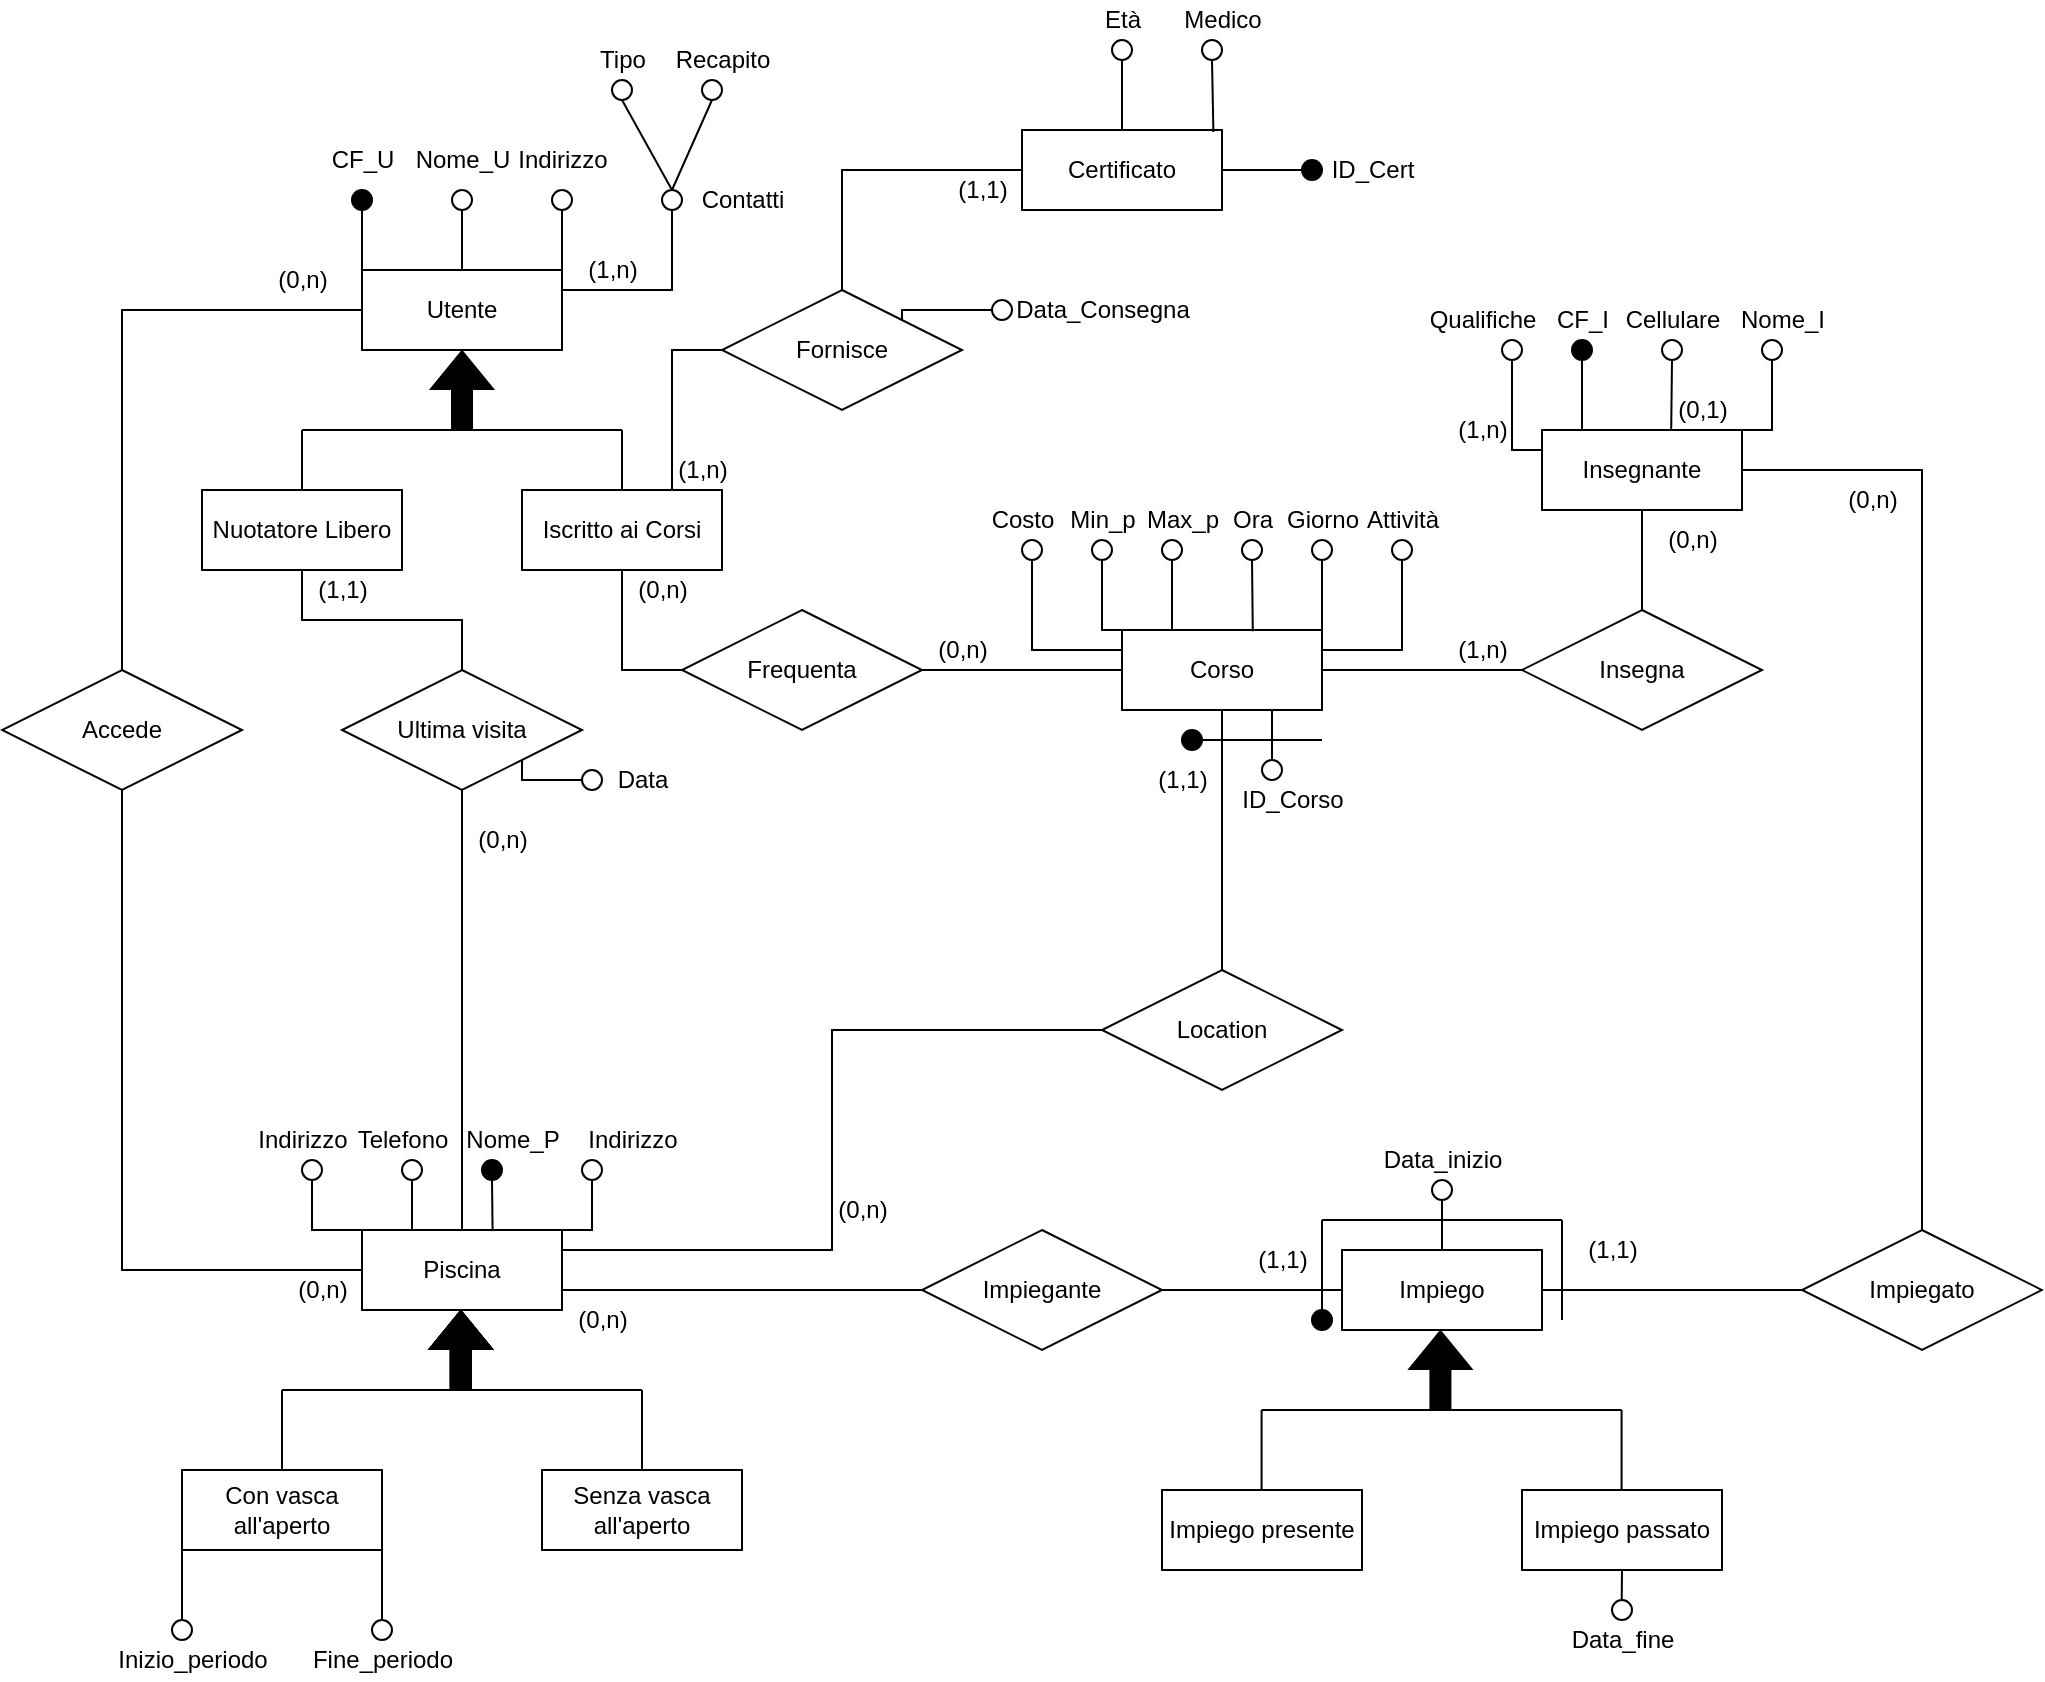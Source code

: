 <mxfile version="17.1.2" type="github">
  <diagram id="Lg-g-w3z7CyOHuP2JqrU" name="Page-1">
    <mxGraphModel dx="2015" dy="804" grid="1" gridSize="10" guides="1" tooltips="1" connect="1" arrows="1" fold="1" page="1" pageScale="1" pageWidth="1600" pageHeight="900" math="0" shadow="0">
      <root>
        <mxCell id="0" />
        <mxCell id="1" parent="0" />
        <mxCell id="gCBwe_l6RAR-JxXOp8Bn-33" style="edgeStyle=orthogonalEdgeStyle;rounded=0;orthogonalLoop=1;jettySize=auto;html=1;exitX=0;exitY=0.5;exitDx=0;exitDy=0;endArrow=none;endFill=0;fillColor=#000000;" parent="1" source="gCBwe_l6RAR-JxXOp8Bn-1" target="gCBwe_l6RAR-JxXOp8Bn-32" edge="1">
          <mxGeometry relative="1" as="geometry" />
        </mxCell>
        <mxCell id="gCBwe_l6RAR-JxXOp8Bn-123" style="edgeStyle=orthogonalEdgeStyle;rounded=0;orthogonalLoop=1;jettySize=auto;html=1;exitX=0;exitY=0;exitDx=0;exitDy=0;endArrow=none;endFill=0;fillColor=#000000;" parent="1" source="gCBwe_l6RAR-JxXOp8Bn-1" target="gCBwe_l6RAR-JxXOp8Bn-120" edge="1">
          <mxGeometry relative="1" as="geometry" />
        </mxCell>
        <mxCell id="gCBwe_l6RAR-JxXOp8Bn-127" style="edgeStyle=orthogonalEdgeStyle;rounded=0;orthogonalLoop=1;jettySize=auto;html=1;exitX=1;exitY=0;exitDx=0;exitDy=0;entryX=0.5;entryY=1;entryDx=0;entryDy=0;endArrow=none;endFill=0;fillColor=#000000;" parent="1" source="gCBwe_l6RAR-JxXOp8Bn-1" target="gCBwe_l6RAR-JxXOp8Bn-125" edge="1">
          <mxGeometry relative="1" as="geometry" />
        </mxCell>
        <mxCell id="gCBwe_l6RAR-JxXOp8Bn-131" style="edgeStyle=orthogonalEdgeStyle;rounded=0;orthogonalLoop=1;jettySize=auto;html=1;exitX=1;exitY=0.25;exitDx=0;exitDy=0;entryX=0.5;entryY=1;entryDx=0;entryDy=0;endArrow=none;endFill=0;fillColor=#000000;" parent="1" source="gCBwe_l6RAR-JxXOp8Bn-1" target="gCBwe_l6RAR-JxXOp8Bn-130" edge="1">
          <mxGeometry relative="1" as="geometry" />
        </mxCell>
        <mxCell id="gCBwe_l6RAR-JxXOp8Bn-1" value="Utente" style="whiteSpace=wrap;html=1;align=center;" parent="1" vertex="1">
          <mxGeometry x="470" y="165" width="100" height="40" as="geometry" />
        </mxCell>
        <mxCell id="gCBwe_l6RAR-JxXOp8Bn-13" style="edgeStyle=orthogonalEdgeStyle;rounded=0;orthogonalLoop=1;jettySize=auto;html=1;exitX=0.5;exitY=0;exitDx=0;exitDy=0;entryX=0;entryY=0.5;entryDx=0;entryDy=0;endArrow=none;endFill=0;fillColor=#000000;" parent="1" source="gCBwe_l6RAR-JxXOp8Bn-3" target="gCBwe_l6RAR-JxXOp8Bn-11" edge="1">
          <mxGeometry relative="1" as="geometry" />
        </mxCell>
        <mxCell id="gCBwe_l6RAR-JxXOp8Bn-3" value="Fornisce" style="shape=rhombus;perimeter=rhombusPerimeter;whiteSpace=wrap;html=1;align=center;" parent="1" vertex="1">
          <mxGeometry x="650" y="175" width="120" height="60" as="geometry" />
        </mxCell>
        <mxCell id="gCBwe_l6RAR-JxXOp8Bn-5" value="" style="shape=flexArrow;endArrow=classic;html=1;rounded=0;entryX=0.5;entryY=1;entryDx=0;entryDy=0;fillColor=#000000;" parent="1" target="gCBwe_l6RAR-JxXOp8Bn-1" edge="1">
          <mxGeometry width="50" height="50" relative="1" as="geometry">
            <mxPoint x="520" y="245" as="sourcePoint" />
            <mxPoint x="540" y="225" as="targetPoint" />
          </mxGeometry>
        </mxCell>
        <mxCell id="gCBwe_l6RAR-JxXOp8Bn-6" value="" style="endArrow=none;html=1;rounded=0;fillColor=#000000;" parent="1" edge="1">
          <mxGeometry width="50" height="50" relative="1" as="geometry">
            <mxPoint x="440" y="245" as="sourcePoint" />
            <mxPoint x="600" y="245" as="targetPoint" />
          </mxGeometry>
        </mxCell>
        <mxCell id="gCBwe_l6RAR-JxXOp8Bn-8" style="edgeStyle=orthogonalEdgeStyle;rounded=0;orthogonalLoop=1;jettySize=auto;html=1;exitX=0.5;exitY=0;exitDx=0;exitDy=0;fillColor=#000000;endArrow=none;endFill=0;" parent="1" source="gCBwe_l6RAR-JxXOp8Bn-7" edge="1">
          <mxGeometry relative="1" as="geometry">
            <mxPoint x="440" y="245" as="targetPoint" />
          </mxGeometry>
        </mxCell>
        <mxCell id="gCBwe_l6RAR-JxXOp8Bn-31" style="edgeStyle=orthogonalEdgeStyle;rounded=0;orthogonalLoop=1;jettySize=auto;html=1;exitX=0.5;exitY=1;exitDx=0;exitDy=0;entryX=0.5;entryY=0;entryDx=0;entryDy=0;endArrow=none;endFill=0;fillColor=#000000;" parent="1" source="gCBwe_l6RAR-JxXOp8Bn-7" target="gCBwe_l6RAR-JxXOp8Bn-29" edge="1">
          <mxGeometry relative="1" as="geometry" />
        </mxCell>
        <mxCell id="gCBwe_l6RAR-JxXOp8Bn-7" value="Nuotatore Libero" style="whiteSpace=wrap;html=1;align=center;" parent="1" vertex="1">
          <mxGeometry x="390" y="275" width="100" height="40" as="geometry" />
        </mxCell>
        <mxCell id="gCBwe_l6RAR-JxXOp8Bn-10" style="edgeStyle=orthogonalEdgeStyle;rounded=0;orthogonalLoop=1;jettySize=auto;html=1;exitX=0.5;exitY=0;exitDx=0;exitDy=0;endArrow=none;endFill=0;fillColor=#000000;" parent="1" source="gCBwe_l6RAR-JxXOp8Bn-9" edge="1">
          <mxGeometry relative="1" as="geometry">
            <mxPoint x="600" y="245" as="targetPoint" />
          </mxGeometry>
        </mxCell>
        <mxCell id="gCBwe_l6RAR-JxXOp8Bn-12" style="edgeStyle=orthogonalEdgeStyle;rounded=0;orthogonalLoop=1;jettySize=auto;html=1;exitX=0.75;exitY=0;exitDx=0;exitDy=0;entryX=0;entryY=0.5;entryDx=0;entryDy=0;endArrow=none;endFill=0;fillColor=#000000;" parent="1" source="gCBwe_l6RAR-JxXOp8Bn-9" target="gCBwe_l6RAR-JxXOp8Bn-3" edge="1">
          <mxGeometry relative="1" as="geometry" />
        </mxCell>
        <mxCell id="gCBwe_l6RAR-JxXOp8Bn-16" style="edgeStyle=orthogonalEdgeStyle;rounded=0;orthogonalLoop=1;jettySize=auto;html=1;exitX=0.5;exitY=1;exitDx=0;exitDy=0;entryX=0;entryY=0.5;entryDx=0;entryDy=0;endArrow=none;endFill=0;fillColor=#000000;" parent="1" source="gCBwe_l6RAR-JxXOp8Bn-9" target="gCBwe_l6RAR-JxXOp8Bn-15" edge="1">
          <mxGeometry relative="1" as="geometry" />
        </mxCell>
        <mxCell id="gCBwe_l6RAR-JxXOp8Bn-9" value="Iscritto ai Corsi" style="whiteSpace=wrap;html=1;align=center;" parent="1" vertex="1">
          <mxGeometry x="550" y="275" width="100" height="40" as="geometry" />
        </mxCell>
        <mxCell id="gCBwe_l6RAR-JxXOp8Bn-61" style="edgeStyle=orthogonalEdgeStyle;rounded=0;orthogonalLoop=1;jettySize=auto;html=1;exitX=1;exitY=0.5;exitDx=0;exitDy=0;entryX=0;entryY=0.5;entryDx=0;entryDy=0;endArrow=none;endFill=0;fillColor=#000000;" parent="1" source="gCBwe_l6RAR-JxXOp8Bn-11" target="gCBwe_l6RAR-JxXOp8Bn-57" edge="1">
          <mxGeometry relative="1" as="geometry" />
        </mxCell>
        <mxCell id="gCBwe_l6RAR-JxXOp8Bn-11" value="Certificato" style="whiteSpace=wrap;html=1;align=center;" parent="1" vertex="1">
          <mxGeometry x="800" y="95" width="100" height="40" as="geometry" />
        </mxCell>
        <mxCell id="gCBwe_l6RAR-JxXOp8Bn-20" style="edgeStyle=orthogonalEdgeStyle;rounded=0;orthogonalLoop=1;jettySize=auto;html=1;exitX=1;exitY=0.5;exitDx=0;exitDy=0;endArrow=none;endFill=0;fillColor=#000000;entryX=0;entryY=0.5;entryDx=0;entryDy=0;" parent="1" source="gCBwe_l6RAR-JxXOp8Bn-14" target="gCBwe_l6RAR-JxXOp8Bn-19" edge="1">
          <mxGeometry relative="1" as="geometry">
            <mxPoint x="1040" y="365.4" as="targetPoint" />
          </mxGeometry>
        </mxCell>
        <mxCell id="gCBwe_l6RAR-JxXOp8Bn-36" style="edgeStyle=orthogonalEdgeStyle;rounded=0;orthogonalLoop=1;jettySize=auto;html=1;exitX=0.5;exitY=1;exitDx=0;exitDy=0;entryX=0.5;entryY=0;entryDx=0;entryDy=0;endArrow=none;endFill=0;fillColor=#000000;" parent="1" source="gCBwe_l6RAR-JxXOp8Bn-14" target="gCBwe_l6RAR-JxXOp8Bn-35" edge="1">
          <mxGeometry relative="1" as="geometry" />
        </mxCell>
        <mxCell id="gCBwe_l6RAR-JxXOp8Bn-161" style="edgeStyle=orthogonalEdgeStyle;rounded=0;orthogonalLoop=1;jettySize=auto;html=1;exitX=0.75;exitY=1;exitDx=0;exitDy=0;entryX=0.5;entryY=0;entryDx=0;entryDy=0;endArrow=none;endFill=0;fillColor=#000000;" parent="1" source="gCBwe_l6RAR-JxXOp8Bn-14" target="gCBwe_l6RAR-JxXOp8Bn-160" edge="1">
          <mxGeometry relative="1" as="geometry" />
        </mxCell>
        <mxCell id="gCBwe_l6RAR-JxXOp8Bn-14" value="Corso" style="whiteSpace=wrap;html=1;align=center;" parent="1" vertex="1">
          <mxGeometry x="850" y="345" width="100" height="40" as="geometry" />
        </mxCell>
        <mxCell id="gCBwe_l6RAR-JxXOp8Bn-17" style="edgeStyle=orthogonalEdgeStyle;rounded=0;orthogonalLoop=1;jettySize=auto;html=1;exitX=1;exitY=0.5;exitDx=0;exitDy=0;entryX=0;entryY=0.5;entryDx=0;entryDy=0;endArrow=none;endFill=0;fillColor=#000000;" parent="1" source="gCBwe_l6RAR-JxXOp8Bn-15" target="gCBwe_l6RAR-JxXOp8Bn-14" edge="1">
          <mxGeometry relative="1" as="geometry" />
        </mxCell>
        <mxCell id="gCBwe_l6RAR-JxXOp8Bn-15" value="Frequenta" style="shape=rhombus;perimeter=rhombusPerimeter;whiteSpace=wrap;html=1;align=center;" parent="1" vertex="1">
          <mxGeometry x="630" y="335" width="120" height="60" as="geometry" />
        </mxCell>
        <mxCell id="gCBwe_l6RAR-JxXOp8Bn-170" style="edgeStyle=orthogonalEdgeStyle;rounded=0;orthogonalLoop=1;jettySize=auto;html=1;exitX=0.25;exitY=0;exitDx=0;exitDy=0;entryX=0.5;entryY=1;entryDx=0;entryDy=0;endArrow=none;endFill=0;fillColor=#000000;" parent="1" source="gCBwe_l6RAR-JxXOp8Bn-18" target="gCBwe_l6RAR-JxXOp8Bn-169" edge="1">
          <mxGeometry relative="1" as="geometry" />
        </mxCell>
        <mxCell id="gCBwe_l6RAR-JxXOp8Bn-176" style="edgeStyle=orthogonalEdgeStyle;rounded=0;orthogonalLoop=1;jettySize=auto;html=1;exitX=1;exitY=0;exitDx=0;exitDy=0;entryX=0.5;entryY=1;entryDx=0;entryDy=0;endArrow=none;endFill=0;fillColor=#000000;" parent="1" source="gCBwe_l6RAR-JxXOp8Bn-18" target="gCBwe_l6RAR-JxXOp8Bn-175" edge="1">
          <mxGeometry relative="1" as="geometry" />
        </mxCell>
        <mxCell id="gCBwe_l6RAR-JxXOp8Bn-18" value="Insegnante" style="whiteSpace=wrap;html=1;align=center;" parent="1" vertex="1">
          <mxGeometry x="1060" y="245" width="100" height="40" as="geometry" />
        </mxCell>
        <mxCell id="gCBwe_l6RAR-JxXOp8Bn-21" value="" style="edgeStyle=orthogonalEdgeStyle;rounded=0;orthogonalLoop=1;jettySize=auto;html=1;endArrow=none;endFill=0;fillColor=#000000;" parent="1" source="gCBwe_l6RAR-JxXOp8Bn-19" target="gCBwe_l6RAR-JxXOp8Bn-18" edge="1">
          <mxGeometry relative="1" as="geometry" />
        </mxCell>
        <mxCell id="gCBwe_l6RAR-JxXOp8Bn-19" value="Insegna" style="shape=rhombus;perimeter=rhombusPerimeter;whiteSpace=wrap;html=1;align=center;" parent="1" vertex="1">
          <mxGeometry x="1050" y="335" width="120" height="60" as="geometry" />
        </mxCell>
        <mxCell id="gCBwe_l6RAR-JxXOp8Bn-41" style="edgeStyle=orthogonalEdgeStyle;rounded=0;orthogonalLoop=1;jettySize=auto;html=1;exitX=1;exitY=0.75;exitDx=0;exitDy=0;entryX=0;entryY=0.5;entryDx=0;entryDy=0;endArrow=none;endFill=0;fillColor=#000000;" parent="1" source="gCBwe_l6RAR-JxXOp8Bn-22" target="gCBwe_l6RAR-JxXOp8Bn-40" edge="1">
          <mxGeometry relative="1" as="geometry" />
        </mxCell>
        <mxCell id="gCBwe_l6RAR-JxXOp8Bn-80" style="edgeStyle=orthogonalEdgeStyle;rounded=0;orthogonalLoop=1;jettySize=auto;html=1;exitX=0;exitY=0;exitDx=0;exitDy=0;entryX=0.5;entryY=1;entryDx=0;entryDy=0;endArrow=none;endFill=0;fillColor=#000000;" parent="1" source="gCBwe_l6RAR-JxXOp8Bn-22" target="gCBwe_l6RAR-JxXOp8Bn-76" edge="1">
          <mxGeometry relative="1" as="geometry" />
        </mxCell>
        <mxCell id="gCBwe_l6RAR-JxXOp8Bn-83" style="edgeStyle=orthogonalEdgeStyle;rounded=0;orthogonalLoop=1;jettySize=auto;html=1;exitX=0.25;exitY=0;exitDx=0;exitDy=0;entryX=0.5;entryY=1;entryDx=0;entryDy=0;endArrow=none;endFill=0;fillColor=#000000;" parent="1" source="gCBwe_l6RAR-JxXOp8Bn-22" target="gCBwe_l6RAR-JxXOp8Bn-82" edge="1">
          <mxGeometry relative="1" as="geometry" />
        </mxCell>
        <mxCell id="gCBwe_l6RAR-JxXOp8Bn-86" style="edgeStyle=orthogonalEdgeStyle;rounded=0;orthogonalLoop=1;jettySize=auto;html=1;exitX=1;exitY=0;exitDx=0;exitDy=0;entryX=0.5;entryY=1;entryDx=0;entryDy=0;endArrow=none;endFill=0;fillColor=#000000;" parent="1" source="gCBwe_l6RAR-JxXOp8Bn-22" target="gCBwe_l6RAR-JxXOp8Bn-85" edge="1">
          <mxGeometry relative="1" as="geometry" />
        </mxCell>
        <mxCell id="gCBwe_l6RAR-JxXOp8Bn-22" value="Piscina" style="whiteSpace=wrap;html=1;align=center;" parent="1" vertex="1">
          <mxGeometry x="470" y="645" width="100" height="40" as="geometry" />
        </mxCell>
        <mxCell id="gCBwe_l6RAR-JxXOp8Bn-23" value="" style="shape=flexArrow;endArrow=classic;html=1;rounded=0;entryX=0.5;entryY=1;entryDx=0;entryDy=0;fillColor=#000000;" parent="1" edge="1">
          <mxGeometry width="50" height="50" relative="1" as="geometry">
            <mxPoint x="519.41" y="725" as="sourcePoint" />
            <mxPoint x="519.41" y="685" as="targetPoint" />
          </mxGeometry>
        </mxCell>
        <mxCell id="gCBwe_l6RAR-JxXOp8Bn-24" value="" style="endArrow=none;html=1;rounded=0;fillColor=#000000;" parent="1" edge="1">
          <mxGeometry width="50" height="50" relative="1" as="geometry">
            <mxPoint x="430" y="725" as="sourcePoint" />
            <mxPoint x="610" y="725" as="targetPoint" />
          </mxGeometry>
        </mxCell>
        <mxCell id="gCBwe_l6RAR-JxXOp8Bn-26" style="edgeStyle=orthogonalEdgeStyle;rounded=0;orthogonalLoop=1;jettySize=auto;html=1;exitX=0.5;exitY=0;exitDx=0;exitDy=0;endArrow=none;endFill=0;fillColor=#000000;" parent="1" source="gCBwe_l6RAR-JxXOp8Bn-25" edge="1">
          <mxGeometry relative="1" as="geometry">
            <mxPoint x="430" y="725" as="targetPoint" />
            <Array as="points">
              <mxPoint x="430" y="745" />
              <mxPoint x="430" y="745" />
            </Array>
          </mxGeometry>
        </mxCell>
        <mxCell id="gCBwe_l6RAR-JxXOp8Bn-91" style="edgeStyle=orthogonalEdgeStyle;rounded=0;orthogonalLoop=1;jettySize=auto;html=1;exitX=1;exitY=1;exitDx=0;exitDy=0;entryX=0.5;entryY=0;entryDx=0;entryDy=0;endArrow=none;endFill=0;fillColor=#000000;" parent="1" source="gCBwe_l6RAR-JxXOp8Bn-25" target="gCBwe_l6RAR-JxXOp8Bn-89" edge="1">
          <mxGeometry relative="1" as="geometry" />
        </mxCell>
        <mxCell id="gCBwe_l6RAR-JxXOp8Bn-94" style="edgeStyle=orthogonalEdgeStyle;rounded=0;orthogonalLoop=1;jettySize=auto;html=1;exitX=0;exitY=1;exitDx=0;exitDy=0;entryX=0.5;entryY=0;entryDx=0;entryDy=0;endArrow=none;endFill=0;fillColor=#000000;" parent="1" source="gCBwe_l6RAR-JxXOp8Bn-25" target="gCBwe_l6RAR-JxXOp8Bn-88" edge="1">
          <mxGeometry relative="1" as="geometry" />
        </mxCell>
        <mxCell id="gCBwe_l6RAR-JxXOp8Bn-25" value="Con vasca all&#39;aperto" style="whiteSpace=wrap;html=1;align=center;" parent="1" vertex="1">
          <mxGeometry x="380" y="765" width="100" height="40" as="geometry" />
        </mxCell>
        <mxCell id="gCBwe_l6RAR-JxXOp8Bn-28" style="edgeStyle=orthogonalEdgeStyle;rounded=0;orthogonalLoop=1;jettySize=auto;html=1;exitX=0.5;exitY=0;exitDx=0;exitDy=0;endArrow=none;endFill=0;fillColor=#000000;" parent="1" source="gCBwe_l6RAR-JxXOp8Bn-27" edge="1">
          <mxGeometry relative="1" as="geometry">
            <mxPoint x="610" y="725" as="targetPoint" />
            <Array as="points">
              <mxPoint x="610" y="725" />
            </Array>
          </mxGeometry>
        </mxCell>
        <mxCell id="gCBwe_l6RAR-JxXOp8Bn-27" value="Senza vasca all&#39;aperto" style="whiteSpace=wrap;html=1;align=center;" parent="1" vertex="1">
          <mxGeometry x="560" y="765" width="100" height="40" as="geometry" />
        </mxCell>
        <mxCell id="gCBwe_l6RAR-JxXOp8Bn-30" style="edgeStyle=orthogonalEdgeStyle;rounded=0;orthogonalLoop=1;jettySize=auto;html=1;exitX=0.5;exitY=1;exitDx=0;exitDy=0;entryX=0.5;entryY=0;entryDx=0;entryDy=0;endArrow=none;endFill=0;fillColor=#000000;" parent="1" source="gCBwe_l6RAR-JxXOp8Bn-29" target="gCBwe_l6RAR-JxXOp8Bn-22" edge="1">
          <mxGeometry relative="1" as="geometry" />
        </mxCell>
        <mxCell id="gCBwe_l6RAR-JxXOp8Bn-72" style="edgeStyle=orthogonalEdgeStyle;rounded=0;orthogonalLoop=1;jettySize=auto;html=1;exitX=1;exitY=1;exitDx=0;exitDy=0;entryX=0;entryY=0.5;entryDx=0;entryDy=0;endArrow=none;endFill=0;fillColor=#000000;" parent="1" source="gCBwe_l6RAR-JxXOp8Bn-29" target="gCBwe_l6RAR-JxXOp8Bn-71" edge="1">
          <mxGeometry relative="1" as="geometry">
            <Array as="points">
              <mxPoint x="550" y="420" />
            </Array>
          </mxGeometry>
        </mxCell>
        <mxCell id="gCBwe_l6RAR-JxXOp8Bn-29" value="Ultima visita" style="shape=rhombus;perimeter=rhombusPerimeter;whiteSpace=wrap;html=1;align=center;" parent="1" vertex="1">
          <mxGeometry x="460" y="365" width="120" height="60" as="geometry" />
        </mxCell>
        <mxCell id="gCBwe_l6RAR-JxXOp8Bn-34" style="edgeStyle=orthogonalEdgeStyle;rounded=0;orthogonalLoop=1;jettySize=auto;html=1;exitX=0.5;exitY=1;exitDx=0;exitDy=0;entryX=0;entryY=0.5;entryDx=0;entryDy=0;endArrow=none;endFill=0;fillColor=#000000;" parent="1" source="gCBwe_l6RAR-JxXOp8Bn-32" target="gCBwe_l6RAR-JxXOp8Bn-22" edge="1">
          <mxGeometry relative="1" as="geometry" />
        </mxCell>
        <mxCell id="gCBwe_l6RAR-JxXOp8Bn-32" value="Accede" style="shape=rhombus;perimeter=rhombusPerimeter;whiteSpace=wrap;html=1;align=center;" parent="1" vertex="1">
          <mxGeometry x="290" y="365" width="120" height="60" as="geometry" />
        </mxCell>
        <mxCell id="gCBwe_l6RAR-JxXOp8Bn-37" style="edgeStyle=orthogonalEdgeStyle;rounded=0;orthogonalLoop=1;jettySize=auto;html=1;exitX=0;exitY=0.5;exitDx=0;exitDy=0;entryX=1;entryY=0.25;entryDx=0;entryDy=0;endArrow=none;endFill=0;fillColor=#000000;" parent="1" source="gCBwe_l6RAR-JxXOp8Bn-35" target="gCBwe_l6RAR-JxXOp8Bn-22" edge="1">
          <mxGeometry relative="1" as="geometry" />
        </mxCell>
        <mxCell id="gCBwe_l6RAR-JxXOp8Bn-35" value="Location" style="shape=rhombus;perimeter=rhombusPerimeter;whiteSpace=wrap;html=1;align=center;" parent="1" vertex="1">
          <mxGeometry x="840" y="515" width="120" height="60" as="geometry" />
        </mxCell>
        <mxCell id="gCBwe_l6RAR-JxXOp8Bn-43" style="edgeStyle=orthogonalEdgeStyle;rounded=0;orthogonalLoop=1;jettySize=auto;html=1;exitX=1;exitY=0.5;exitDx=0;exitDy=0;entryX=0;entryY=0.5;entryDx=0;entryDy=0;endArrow=none;endFill=0;fillColor=#000000;" parent="1" source="gCBwe_l6RAR-JxXOp8Bn-38" target="gCBwe_l6RAR-JxXOp8Bn-39" edge="1">
          <mxGeometry relative="1" as="geometry" />
        </mxCell>
        <mxCell id="gCBwe_l6RAR-JxXOp8Bn-114" style="edgeStyle=orthogonalEdgeStyle;rounded=0;orthogonalLoop=1;jettySize=auto;html=1;exitX=0.5;exitY=0;exitDx=0;exitDy=0;entryX=0.5;entryY=1;entryDx=0;entryDy=0;endArrow=none;endFill=0;fillColor=#000000;" parent="1" source="gCBwe_l6RAR-JxXOp8Bn-38" target="gCBwe_l6RAR-JxXOp8Bn-112" edge="1">
          <mxGeometry relative="1" as="geometry" />
        </mxCell>
        <mxCell id="gCBwe_l6RAR-JxXOp8Bn-38" value="Impiego" style="whiteSpace=wrap;html=1;align=center;" parent="1" vertex="1">
          <mxGeometry x="960" y="655" width="100" height="40" as="geometry" />
        </mxCell>
        <mxCell id="gCBwe_l6RAR-JxXOp8Bn-44" style="edgeStyle=orthogonalEdgeStyle;rounded=0;orthogonalLoop=1;jettySize=auto;html=1;exitX=0.5;exitY=0;exitDx=0;exitDy=0;entryX=1;entryY=0.5;entryDx=0;entryDy=0;endArrow=none;endFill=0;fillColor=#000000;" parent="1" source="gCBwe_l6RAR-JxXOp8Bn-39" target="gCBwe_l6RAR-JxXOp8Bn-18" edge="1">
          <mxGeometry relative="1" as="geometry" />
        </mxCell>
        <mxCell id="gCBwe_l6RAR-JxXOp8Bn-39" value="Impiegato" style="shape=rhombus;perimeter=rhombusPerimeter;whiteSpace=wrap;html=1;align=center;" parent="1" vertex="1">
          <mxGeometry x="1190" y="645" width="120" height="60" as="geometry" />
        </mxCell>
        <mxCell id="gCBwe_l6RAR-JxXOp8Bn-42" style="edgeStyle=orthogonalEdgeStyle;rounded=0;orthogonalLoop=1;jettySize=auto;html=1;exitX=1;exitY=0.5;exitDx=0;exitDy=0;entryX=0;entryY=0.5;entryDx=0;entryDy=0;endArrow=none;endFill=0;fillColor=#000000;" parent="1" source="gCBwe_l6RAR-JxXOp8Bn-40" target="gCBwe_l6RAR-JxXOp8Bn-38" edge="1">
          <mxGeometry relative="1" as="geometry" />
        </mxCell>
        <mxCell id="gCBwe_l6RAR-JxXOp8Bn-40" value="Impiegante" style="shape=rhombus;perimeter=rhombusPerimeter;whiteSpace=wrap;html=1;align=center;" parent="1" vertex="1">
          <mxGeometry x="750" y="645" width="120" height="60" as="geometry" />
        </mxCell>
        <mxCell id="gCBwe_l6RAR-JxXOp8Bn-58" style="edgeStyle=orthogonalEdgeStyle;rounded=0;orthogonalLoop=1;jettySize=auto;html=1;exitX=0;exitY=0.5;exitDx=0;exitDy=0;entryX=1;entryY=0;entryDx=0;entryDy=0;endArrow=none;endFill=0;fillColor=#000000;" parent="1" source="gCBwe_l6RAR-JxXOp8Bn-54" target="gCBwe_l6RAR-JxXOp8Bn-3" edge="1">
          <mxGeometry relative="1" as="geometry">
            <Array as="points">
              <mxPoint x="740" y="185" />
            </Array>
          </mxGeometry>
        </mxCell>
        <mxCell id="gCBwe_l6RAR-JxXOp8Bn-54" value="" style="ellipse;whiteSpace=wrap;html=1;aspect=fixed;" parent="1" vertex="1">
          <mxGeometry x="785" y="180" width="10" height="10" as="geometry" />
        </mxCell>
        <mxCell id="gCBwe_l6RAR-JxXOp8Bn-59" style="edgeStyle=orthogonalEdgeStyle;rounded=0;orthogonalLoop=1;jettySize=auto;html=1;exitX=0.5;exitY=1;exitDx=0;exitDy=0;endArrow=none;endFill=0;fillColor=#000000;" parent="1" source="gCBwe_l6RAR-JxXOp8Bn-55" target="gCBwe_l6RAR-JxXOp8Bn-11" edge="1">
          <mxGeometry relative="1" as="geometry" />
        </mxCell>
        <mxCell id="gCBwe_l6RAR-JxXOp8Bn-55" value="" style="ellipse;whiteSpace=wrap;html=1;aspect=fixed;" parent="1" vertex="1">
          <mxGeometry x="845" y="50" width="10" height="10" as="geometry" />
        </mxCell>
        <mxCell id="gCBwe_l6RAR-JxXOp8Bn-60" style="edgeStyle=orthogonalEdgeStyle;rounded=0;orthogonalLoop=1;jettySize=auto;html=1;exitX=0.5;exitY=1;exitDx=0;exitDy=0;entryX=0.957;entryY=0.025;entryDx=0;entryDy=0;entryPerimeter=0;endArrow=none;endFill=0;fillColor=#000000;" parent="1" source="gCBwe_l6RAR-JxXOp8Bn-56" target="gCBwe_l6RAR-JxXOp8Bn-11" edge="1">
          <mxGeometry relative="1" as="geometry" />
        </mxCell>
        <mxCell id="gCBwe_l6RAR-JxXOp8Bn-56" value="" style="ellipse;whiteSpace=wrap;html=1;aspect=fixed;" parent="1" vertex="1">
          <mxGeometry x="890" y="50" width="10" height="10" as="geometry" />
        </mxCell>
        <mxCell id="gCBwe_l6RAR-JxXOp8Bn-57" value="" style="ellipse;whiteSpace=wrap;html=1;aspect=fixed;fillColor=#000000;" parent="1" vertex="1">
          <mxGeometry x="940" y="110" width="10" height="10" as="geometry" />
        </mxCell>
        <mxCell id="gCBwe_l6RAR-JxXOp8Bn-62" value="ID_Cert" style="text;html=1;align=center;verticalAlign=middle;resizable=0;points=[];autosize=1;strokeColor=none;fillColor=none;" parent="1" vertex="1">
          <mxGeometry x="945" y="105" width="60" height="20" as="geometry" />
        </mxCell>
        <mxCell id="gCBwe_l6RAR-JxXOp8Bn-64" value="Medico" style="text;html=1;align=center;verticalAlign=middle;resizable=0;points=[];autosize=1;strokeColor=none;fillColor=none;" parent="1" vertex="1">
          <mxGeometry x="875" y="30" width="50" height="20" as="geometry" />
        </mxCell>
        <mxCell id="gCBwe_l6RAR-JxXOp8Bn-65" value="Età" style="text;html=1;align=center;verticalAlign=middle;resizable=0;points=[];autosize=1;strokeColor=none;fillColor=none;" parent="1" vertex="1">
          <mxGeometry x="835" y="30" width="30" height="20" as="geometry" />
        </mxCell>
        <mxCell id="gCBwe_l6RAR-JxXOp8Bn-66" value="Data_Consegna" style="text;html=1;align=center;verticalAlign=middle;resizable=0;points=[];autosize=1;strokeColor=none;fillColor=none;" parent="1" vertex="1">
          <mxGeometry x="790" y="175" width="100" height="20" as="geometry" />
        </mxCell>
        <mxCell id="gCBwe_l6RAR-JxXOp8Bn-67" value="(1,1)" style="text;html=1;align=center;verticalAlign=middle;resizable=0;points=[];autosize=1;strokeColor=none;fillColor=none;" parent="1" vertex="1">
          <mxGeometry x="760" y="115" width="40" height="20" as="geometry" />
        </mxCell>
        <mxCell id="gCBwe_l6RAR-JxXOp8Bn-68" value="(1,n)" style="text;html=1;align=center;verticalAlign=middle;resizable=0;points=[];autosize=1;strokeColor=none;fillColor=none;" parent="1" vertex="1">
          <mxGeometry x="620" y="255" width="40" height="20" as="geometry" />
        </mxCell>
        <mxCell id="gCBwe_l6RAR-JxXOp8Bn-69" value="(1,1)" style="text;html=1;align=center;verticalAlign=middle;resizable=0;points=[];autosize=1;strokeColor=none;fillColor=none;" parent="1" vertex="1">
          <mxGeometry x="440" y="315" width="40" height="20" as="geometry" />
        </mxCell>
        <mxCell id="gCBwe_l6RAR-JxXOp8Bn-70" value="(0,n)" style="text;html=1;align=center;verticalAlign=middle;resizable=0;points=[];autosize=1;strokeColor=none;fillColor=none;" parent="1" vertex="1">
          <mxGeometry x="520" y="440" width="40" height="20" as="geometry" />
        </mxCell>
        <mxCell id="gCBwe_l6RAR-JxXOp8Bn-71" value="" style="ellipse;whiteSpace=wrap;html=1;aspect=fixed;" parent="1" vertex="1">
          <mxGeometry x="580" y="415" width="10" height="10" as="geometry" />
        </mxCell>
        <mxCell id="gCBwe_l6RAR-JxXOp8Bn-73" value="Data" style="text;html=1;align=center;verticalAlign=middle;resizable=0;points=[];autosize=1;strokeColor=none;fillColor=none;" parent="1" vertex="1">
          <mxGeometry x="590" y="410" width="40" height="20" as="geometry" />
        </mxCell>
        <mxCell id="gCBwe_l6RAR-JxXOp8Bn-74" value="(0,n)" style="text;html=1;align=center;verticalAlign=middle;resizable=0;points=[];autosize=1;strokeColor=none;fillColor=none;" parent="1" vertex="1">
          <mxGeometry x="420" y="160" width="40" height="20" as="geometry" />
        </mxCell>
        <mxCell id="gCBwe_l6RAR-JxXOp8Bn-75" value="(0,n)" style="text;html=1;align=center;verticalAlign=middle;resizable=0;points=[];autosize=1;strokeColor=none;fillColor=none;" parent="1" vertex="1">
          <mxGeometry x="430" y="665" width="40" height="20" as="geometry" />
        </mxCell>
        <mxCell id="gCBwe_l6RAR-JxXOp8Bn-76" value="" style="ellipse;whiteSpace=wrap;html=1;aspect=fixed;" parent="1" vertex="1">
          <mxGeometry x="440" y="610" width="10" height="10" as="geometry" />
        </mxCell>
        <mxCell id="gCBwe_l6RAR-JxXOp8Bn-78" style="edgeStyle=orthogonalEdgeStyle;rounded=0;orthogonalLoop=1;jettySize=auto;html=1;exitX=0.5;exitY=1;exitDx=0;exitDy=0;entryX=0.953;entryY=0.014;entryDx=0;entryDy=0;entryPerimeter=0;endArrow=none;endFill=0;fillColor=#000000;" parent="1" source="gCBwe_l6RAR-JxXOp8Bn-77" edge="1">
          <mxGeometry relative="1" as="geometry">
            <mxPoint x="535.3" y="645.56" as="targetPoint" />
          </mxGeometry>
        </mxCell>
        <mxCell id="gCBwe_l6RAR-JxXOp8Bn-77" value="" style="ellipse;whiteSpace=wrap;html=1;aspect=fixed;fillColor=#000000;" parent="1" vertex="1">
          <mxGeometry x="530" y="610" width="10" height="10" as="geometry" />
        </mxCell>
        <mxCell id="gCBwe_l6RAR-JxXOp8Bn-79" value="Nome_P" style="text;html=1;align=center;verticalAlign=middle;resizable=0;points=[];autosize=1;strokeColor=none;fillColor=none;" parent="1" vertex="1">
          <mxGeometry x="515" y="590" width="60" height="20" as="geometry" />
        </mxCell>
        <mxCell id="gCBwe_l6RAR-JxXOp8Bn-81" value="Indirizzo" style="text;html=1;align=center;verticalAlign=middle;resizable=0;points=[];autosize=1;strokeColor=none;fillColor=none;" parent="1" vertex="1">
          <mxGeometry x="410" y="590" width="60" height="20" as="geometry" />
        </mxCell>
        <mxCell id="gCBwe_l6RAR-JxXOp8Bn-82" value="" style="ellipse;whiteSpace=wrap;html=1;aspect=fixed;" parent="1" vertex="1">
          <mxGeometry x="490" y="610" width="10" height="10" as="geometry" />
        </mxCell>
        <mxCell id="gCBwe_l6RAR-JxXOp8Bn-84" value="Telefono" style="text;html=1;align=center;verticalAlign=middle;resizable=0;points=[];autosize=1;strokeColor=none;fillColor=none;" parent="1" vertex="1">
          <mxGeometry x="460" y="590" width="60" height="20" as="geometry" />
        </mxCell>
        <mxCell id="gCBwe_l6RAR-JxXOp8Bn-85" value="" style="ellipse;whiteSpace=wrap;html=1;aspect=fixed;" parent="1" vertex="1">
          <mxGeometry x="580" y="610" width="10" height="10" as="geometry" />
        </mxCell>
        <mxCell id="gCBwe_l6RAR-JxXOp8Bn-87" value="Indirizzo" style="text;html=1;align=center;verticalAlign=middle;resizable=0;points=[];autosize=1;strokeColor=none;fillColor=none;" parent="1" vertex="1">
          <mxGeometry x="575" y="590" width="60" height="20" as="geometry" />
        </mxCell>
        <mxCell id="gCBwe_l6RAR-JxXOp8Bn-88" value="" style="ellipse;whiteSpace=wrap;html=1;aspect=fixed;" parent="1" vertex="1">
          <mxGeometry x="375" y="840" width="10" height="10" as="geometry" />
        </mxCell>
        <mxCell id="gCBwe_l6RAR-JxXOp8Bn-89" value="" style="ellipse;whiteSpace=wrap;html=1;aspect=fixed;" parent="1" vertex="1">
          <mxGeometry x="475" y="840" width="10" height="10" as="geometry" />
        </mxCell>
        <mxCell id="gCBwe_l6RAR-JxXOp8Bn-92" value="Inizio_periodo" style="text;html=1;align=center;verticalAlign=middle;resizable=0;points=[];autosize=1;strokeColor=none;fillColor=none;" parent="1" vertex="1">
          <mxGeometry x="340" y="850" width="90" height="20" as="geometry" />
        </mxCell>
        <mxCell id="gCBwe_l6RAR-JxXOp8Bn-93" value="Fine_periodo" style="text;html=1;align=center;verticalAlign=middle;resizable=0;points=[];autosize=1;strokeColor=none;fillColor=none;" parent="1" vertex="1">
          <mxGeometry x="435" y="850" width="90" height="20" as="geometry" />
        </mxCell>
        <mxCell id="gCBwe_l6RAR-JxXOp8Bn-95" value="Impiego presente" style="whiteSpace=wrap;html=1;align=center;" parent="1" vertex="1">
          <mxGeometry x="870" y="775" width="100" height="40" as="geometry" />
        </mxCell>
        <mxCell id="gCBwe_l6RAR-JxXOp8Bn-179" style="edgeStyle=orthogonalEdgeStyle;rounded=0;orthogonalLoop=1;jettySize=auto;html=1;exitX=0.5;exitY=1;exitDx=0;exitDy=0;endArrow=none;endFill=0;fillColor=#000000;" parent="1" source="gCBwe_l6RAR-JxXOp8Bn-96" edge="1">
          <mxGeometry relative="1" as="geometry">
            <mxPoint x="1099.857" y="830" as="targetPoint" />
          </mxGeometry>
        </mxCell>
        <mxCell id="gCBwe_l6RAR-JxXOp8Bn-96" value="Impiego passato" style="whiteSpace=wrap;html=1;align=center;" parent="1" vertex="1">
          <mxGeometry x="1050" y="775" width="100" height="40" as="geometry" />
        </mxCell>
        <mxCell id="gCBwe_l6RAR-JxXOp8Bn-97" value="" style="shape=flexArrow;endArrow=classic;html=1;rounded=0;entryX=0.5;entryY=1;entryDx=0;entryDy=0;fillColor=#000000;" parent="1" edge="1">
          <mxGeometry width="50" height="50" relative="1" as="geometry">
            <mxPoint x="519.41" y="725" as="sourcePoint" />
            <mxPoint x="519.41" y="685" as="targetPoint" />
          </mxGeometry>
        </mxCell>
        <mxCell id="gCBwe_l6RAR-JxXOp8Bn-98" value="" style="shape=flexArrow;endArrow=classic;html=1;rounded=0;entryX=0.5;entryY=1;entryDx=0;entryDy=0;fillColor=#000000;" parent="1" edge="1">
          <mxGeometry width="50" height="50" relative="1" as="geometry">
            <mxPoint x="519.41" y="725" as="sourcePoint" />
            <mxPoint x="519.41" y="685" as="targetPoint" />
          </mxGeometry>
        </mxCell>
        <mxCell id="gCBwe_l6RAR-JxXOp8Bn-99" value="" style="endArrow=none;html=1;rounded=0;fillColor=#000000;" parent="1" edge="1">
          <mxGeometry width="50" height="50" relative="1" as="geometry">
            <mxPoint x="430" y="725" as="sourcePoint" />
            <mxPoint x="610" y="725" as="targetPoint" />
          </mxGeometry>
        </mxCell>
        <mxCell id="gCBwe_l6RAR-JxXOp8Bn-100" value="" style="endArrow=none;html=1;rounded=0;fillColor=#000000;" parent="1" edge="1">
          <mxGeometry width="50" height="50" relative="1" as="geometry">
            <mxPoint x="430" y="725" as="sourcePoint" />
            <mxPoint x="610" y="725" as="targetPoint" />
          </mxGeometry>
        </mxCell>
        <mxCell id="gCBwe_l6RAR-JxXOp8Bn-101" value="" style="shape=flexArrow;endArrow=classic;html=1;rounded=0;entryX=0.5;entryY=1;entryDx=0;entryDy=0;fillColor=#000000;" parent="1" edge="1">
          <mxGeometry width="50" height="50" relative="1" as="geometry">
            <mxPoint x="519.41" y="725" as="sourcePoint" />
            <mxPoint x="519.41" y="685" as="targetPoint" />
          </mxGeometry>
        </mxCell>
        <mxCell id="gCBwe_l6RAR-JxXOp8Bn-102" style="edgeStyle=orthogonalEdgeStyle;rounded=0;orthogonalLoop=1;jettySize=auto;html=1;exitX=0.5;exitY=0;exitDx=0;exitDy=0;endArrow=none;endFill=0;fillColor=#000000;" parent="1" edge="1">
          <mxGeometry relative="1" as="geometry">
            <mxPoint x="610" y="725" as="targetPoint" />
            <mxPoint x="610" y="765" as="sourcePoint" />
            <Array as="points">
              <mxPoint x="610" y="725" />
            </Array>
          </mxGeometry>
        </mxCell>
        <mxCell id="gCBwe_l6RAR-JxXOp8Bn-103" value="" style="endArrow=none;html=1;rounded=0;fillColor=#000000;" parent="1" edge="1">
          <mxGeometry width="50" height="50" relative="1" as="geometry">
            <mxPoint x="430" y="725" as="sourcePoint" />
            <mxPoint x="610" y="725" as="targetPoint" />
          </mxGeometry>
        </mxCell>
        <mxCell id="gCBwe_l6RAR-JxXOp8Bn-104" value="" style="shape=flexArrow;endArrow=classic;html=1;rounded=0;entryX=0.5;entryY=1;entryDx=0;entryDy=0;fillColor=#000000;" parent="1" edge="1">
          <mxGeometry width="50" height="50" relative="1" as="geometry">
            <mxPoint x="519.41" y="725" as="sourcePoint" />
            <mxPoint x="519.41" y="685" as="targetPoint" />
          </mxGeometry>
        </mxCell>
        <mxCell id="gCBwe_l6RAR-JxXOp8Bn-105" style="edgeStyle=orthogonalEdgeStyle;rounded=0;orthogonalLoop=1;jettySize=auto;html=1;exitX=0.5;exitY=0;exitDx=0;exitDy=0;endArrow=none;endFill=0;fillColor=#000000;" parent="1" edge="1">
          <mxGeometry relative="1" as="geometry">
            <mxPoint x="610" y="725" as="targetPoint" />
            <mxPoint x="610" y="765" as="sourcePoint" />
            <Array as="points">
              <mxPoint x="610" y="725" />
            </Array>
          </mxGeometry>
        </mxCell>
        <mxCell id="gCBwe_l6RAR-JxXOp8Bn-106" style="edgeStyle=orthogonalEdgeStyle;rounded=0;orthogonalLoop=1;jettySize=auto;html=1;exitX=0.5;exitY=0;exitDx=0;exitDy=0;endArrow=none;endFill=0;fillColor=#000000;" parent="1" edge="1">
          <mxGeometry relative="1" as="geometry">
            <mxPoint x="919.8" y="735" as="targetPoint" />
            <mxPoint x="919.8" y="775" as="sourcePoint" />
            <Array as="points">
              <mxPoint x="919.8" y="755" />
              <mxPoint x="919.8" y="755" />
            </Array>
          </mxGeometry>
        </mxCell>
        <mxCell id="gCBwe_l6RAR-JxXOp8Bn-107" value="" style="endArrow=none;html=1;rounded=0;fillColor=#000000;" parent="1" edge="1">
          <mxGeometry width="50" height="50" relative="1" as="geometry">
            <mxPoint x="919.8" y="735" as="sourcePoint" />
            <mxPoint x="1099.8" y="735" as="targetPoint" />
          </mxGeometry>
        </mxCell>
        <mxCell id="gCBwe_l6RAR-JxXOp8Bn-108" value="" style="shape=flexArrow;endArrow=classic;html=1;rounded=0;entryX=0.5;entryY=1;entryDx=0;entryDy=0;fillColor=#000000;" parent="1" edge="1">
          <mxGeometry width="50" height="50" relative="1" as="geometry">
            <mxPoint x="1009.21" y="735" as="sourcePoint" />
            <mxPoint x="1009.21" y="695" as="targetPoint" />
          </mxGeometry>
        </mxCell>
        <mxCell id="gCBwe_l6RAR-JxXOp8Bn-109" style="edgeStyle=orthogonalEdgeStyle;rounded=0;orthogonalLoop=1;jettySize=auto;html=1;exitX=0.5;exitY=0;exitDx=0;exitDy=0;endArrow=none;endFill=0;fillColor=#000000;" parent="1" edge="1">
          <mxGeometry relative="1" as="geometry">
            <mxPoint x="1099.8" y="735" as="targetPoint" />
            <mxPoint x="1099.8" y="775" as="sourcePoint" />
            <Array as="points">
              <mxPoint x="1099.8" y="735" />
            </Array>
          </mxGeometry>
        </mxCell>
        <mxCell id="gCBwe_l6RAR-JxXOp8Bn-112" value="" style="ellipse;whiteSpace=wrap;html=1;aspect=fixed;" parent="1" vertex="1">
          <mxGeometry x="1005" y="620" width="10" height="10" as="geometry" />
        </mxCell>
        <mxCell id="gCBwe_l6RAR-JxXOp8Bn-115" value="" style="endArrow=none;html=1;rounded=0;fillColor=#000000;" parent="1" edge="1">
          <mxGeometry width="50" height="50" relative="1" as="geometry">
            <mxPoint x="950" y="690" as="sourcePoint" />
            <mxPoint x="950" y="640" as="targetPoint" />
          </mxGeometry>
        </mxCell>
        <mxCell id="gCBwe_l6RAR-JxXOp8Bn-116" value="" style="endArrow=none;html=1;rounded=0;fillColor=#000000;" parent="1" edge="1">
          <mxGeometry width="50" height="50" relative="1" as="geometry">
            <mxPoint x="1070" y="690" as="sourcePoint" />
            <mxPoint x="1070" y="640" as="targetPoint" />
          </mxGeometry>
        </mxCell>
        <mxCell id="gCBwe_l6RAR-JxXOp8Bn-117" value="" style="endArrow=none;html=1;rounded=0;fillColor=#000000;" parent="1" edge="1">
          <mxGeometry width="50" height="50" relative="1" as="geometry">
            <mxPoint x="1070" y="640" as="sourcePoint" />
            <mxPoint x="950" y="640" as="targetPoint" />
          </mxGeometry>
        </mxCell>
        <mxCell id="gCBwe_l6RAR-JxXOp8Bn-118" value="" style="ellipse;whiteSpace=wrap;html=1;aspect=fixed;fillColor=#000000;" parent="1" vertex="1">
          <mxGeometry x="945" y="685" width="10" height="10" as="geometry" />
        </mxCell>
        <mxCell id="gCBwe_l6RAR-JxXOp8Bn-119" value="Data_inizio" style="text;html=1;align=center;verticalAlign=middle;resizable=0;points=[];autosize=1;strokeColor=none;fillColor=none;" parent="1" vertex="1">
          <mxGeometry x="975" y="600" width="70" height="20" as="geometry" />
        </mxCell>
        <mxCell id="gCBwe_l6RAR-JxXOp8Bn-120" value="" style="ellipse;whiteSpace=wrap;html=1;aspect=fixed;fillColor=#000000;" parent="1" vertex="1">
          <mxGeometry x="465" y="125" width="10" height="10" as="geometry" />
        </mxCell>
        <mxCell id="gCBwe_l6RAR-JxXOp8Bn-126" value="" style="edgeStyle=orthogonalEdgeStyle;rounded=0;orthogonalLoop=1;jettySize=auto;html=1;endArrow=none;endFill=0;fillColor=#000000;" parent="1" source="gCBwe_l6RAR-JxXOp8Bn-121" target="gCBwe_l6RAR-JxXOp8Bn-1" edge="1">
          <mxGeometry relative="1" as="geometry" />
        </mxCell>
        <mxCell id="gCBwe_l6RAR-JxXOp8Bn-121" value="" style="ellipse;whiteSpace=wrap;html=1;aspect=fixed;" parent="1" vertex="1">
          <mxGeometry x="515" y="125" width="10" height="10" as="geometry" />
        </mxCell>
        <mxCell id="gCBwe_l6RAR-JxXOp8Bn-124" value="CF_U" style="text;html=1;align=center;verticalAlign=middle;resizable=0;points=[];autosize=1;strokeColor=none;fillColor=none;" parent="1" vertex="1">
          <mxGeometry x="445" y="100" width="50" height="20" as="geometry" />
        </mxCell>
        <mxCell id="gCBwe_l6RAR-JxXOp8Bn-125" value="" style="ellipse;whiteSpace=wrap;html=1;aspect=fixed;" parent="1" vertex="1">
          <mxGeometry x="565" y="125" width="10" height="10" as="geometry" />
        </mxCell>
        <mxCell id="gCBwe_l6RAR-JxXOp8Bn-128" value="Nome_U" style="text;html=1;align=center;verticalAlign=middle;resizable=0;points=[];autosize=1;strokeColor=none;fillColor=none;" parent="1" vertex="1">
          <mxGeometry x="490" y="100" width="60" height="20" as="geometry" />
        </mxCell>
        <mxCell id="gCBwe_l6RAR-JxXOp8Bn-129" value="Indirizzo" style="text;html=1;align=center;verticalAlign=middle;resizable=0;points=[];autosize=1;strokeColor=none;fillColor=none;" parent="1" vertex="1">
          <mxGeometry x="540" y="100" width="60" height="20" as="geometry" />
        </mxCell>
        <mxCell id="gCBwe_l6RAR-JxXOp8Bn-130" value="" style="ellipse;whiteSpace=wrap;html=1;aspect=fixed;" parent="1" vertex="1">
          <mxGeometry x="620" y="125" width="10" height="10" as="geometry" />
        </mxCell>
        <mxCell id="gCBwe_l6RAR-JxXOp8Bn-132" value="Contatti" style="text;html=1;align=center;verticalAlign=middle;resizable=0;points=[];autosize=1;strokeColor=none;fillColor=none;" parent="1" vertex="1">
          <mxGeometry x="630" y="120" width="60" height="20" as="geometry" />
        </mxCell>
        <mxCell id="gCBwe_l6RAR-JxXOp8Bn-133" value="" style="ellipse;whiteSpace=wrap;html=1;aspect=fixed;" parent="1" vertex="1">
          <mxGeometry x="595" y="70" width="10" height="10" as="geometry" />
        </mxCell>
        <mxCell id="gCBwe_l6RAR-JxXOp8Bn-134" value="" style="ellipse;whiteSpace=wrap;html=1;aspect=fixed;" parent="1" vertex="1">
          <mxGeometry x="640" y="70" width="10" height="10" as="geometry" />
        </mxCell>
        <mxCell id="gCBwe_l6RAR-JxXOp8Bn-135" value="" style="endArrow=none;html=1;rounded=0;fillColor=#000000;exitX=0.5;exitY=0;exitDx=0;exitDy=0;entryX=0.5;entryY=1;entryDx=0;entryDy=0;" parent="1" source="gCBwe_l6RAR-JxXOp8Bn-130" target="gCBwe_l6RAR-JxXOp8Bn-134" edge="1">
          <mxGeometry width="50" height="50" relative="1" as="geometry">
            <mxPoint x="590" y="130" as="sourcePoint" />
            <mxPoint x="640" y="80" as="targetPoint" />
          </mxGeometry>
        </mxCell>
        <mxCell id="gCBwe_l6RAR-JxXOp8Bn-136" value="" style="endArrow=none;html=1;rounded=0;fillColor=#000000;exitX=0.5;exitY=0;exitDx=0;exitDy=0;" parent="1" source="gCBwe_l6RAR-JxXOp8Bn-130" edge="1">
          <mxGeometry width="50" height="50" relative="1" as="geometry">
            <mxPoint x="585" y="125.0" as="sourcePoint" />
            <mxPoint x="600" y="80.0" as="targetPoint" />
          </mxGeometry>
        </mxCell>
        <mxCell id="gCBwe_l6RAR-JxXOp8Bn-137" value="Tipo" style="text;html=1;align=center;verticalAlign=middle;resizable=0;points=[];autosize=1;strokeColor=none;fillColor=none;" parent="1" vertex="1">
          <mxGeometry x="580" y="50" width="40" height="20" as="geometry" />
        </mxCell>
        <mxCell id="gCBwe_l6RAR-JxXOp8Bn-138" value="Recapito" style="text;html=1;align=center;verticalAlign=middle;resizable=0;points=[];autosize=1;strokeColor=none;fillColor=none;" parent="1" vertex="1">
          <mxGeometry x="620" y="50" width="60" height="20" as="geometry" />
        </mxCell>
        <mxCell id="gCBwe_l6RAR-JxXOp8Bn-139" value="(1,n)" style="text;html=1;align=center;verticalAlign=middle;resizable=0;points=[];autosize=1;strokeColor=none;fillColor=none;" parent="1" vertex="1">
          <mxGeometry x="575" y="155" width="40" height="20" as="geometry" />
        </mxCell>
        <mxCell id="gCBwe_l6RAR-JxXOp8Bn-154" style="edgeStyle=orthogonalEdgeStyle;rounded=0;orthogonalLoop=1;jettySize=auto;html=1;exitX=0.5;exitY=1;exitDx=0;exitDy=0;entryX=0;entryY=0.25;entryDx=0;entryDy=0;endArrow=none;endFill=0;fillColor=#000000;" parent="1" source="gCBwe_l6RAR-JxXOp8Bn-141" target="gCBwe_l6RAR-JxXOp8Bn-14" edge="1">
          <mxGeometry relative="1" as="geometry" />
        </mxCell>
        <mxCell id="gCBwe_l6RAR-JxXOp8Bn-141" value="" style="ellipse;whiteSpace=wrap;html=1;aspect=fixed;" parent="1" vertex="1">
          <mxGeometry x="800" y="300" width="10" height="10" as="geometry" />
        </mxCell>
        <mxCell id="gCBwe_l6RAR-JxXOp8Bn-155" style="edgeStyle=orthogonalEdgeStyle;rounded=0;orthogonalLoop=1;jettySize=auto;html=1;exitX=0.5;exitY=1;exitDx=0;exitDy=0;entryX=0;entryY=0;entryDx=0;entryDy=0;endArrow=none;endFill=0;fillColor=#000000;" parent="1" source="gCBwe_l6RAR-JxXOp8Bn-142" target="gCBwe_l6RAR-JxXOp8Bn-14" edge="1">
          <mxGeometry relative="1" as="geometry">
            <Array as="points">
              <mxPoint x="840" y="345" />
            </Array>
          </mxGeometry>
        </mxCell>
        <mxCell id="gCBwe_l6RAR-JxXOp8Bn-142" value="" style="ellipse;whiteSpace=wrap;html=1;aspect=fixed;" parent="1" vertex="1">
          <mxGeometry x="835" y="300" width="10" height="10" as="geometry" />
        </mxCell>
        <mxCell id="gCBwe_l6RAR-JxXOp8Bn-156" style="edgeStyle=orthogonalEdgeStyle;rounded=0;orthogonalLoop=1;jettySize=auto;html=1;exitX=0.5;exitY=1;exitDx=0;exitDy=0;entryX=0.25;entryY=0;entryDx=0;entryDy=0;endArrow=none;endFill=0;fillColor=#000000;" parent="1" source="gCBwe_l6RAR-JxXOp8Bn-143" target="gCBwe_l6RAR-JxXOp8Bn-14" edge="1">
          <mxGeometry relative="1" as="geometry" />
        </mxCell>
        <mxCell id="gCBwe_l6RAR-JxXOp8Bn-143" value="" style="ellipse;whiteSpace=wrap;html=1;aspect=fixed;" parent="1" vertex="1">
          <mxGeometry x="870" y="300" width="10" height="10" as="geometry" />
        </mxCell>
        <mxCell id="gCBwe_l6RAR-JxXOp8Bn-157" style="edgeStyle=orthogonalEdgeStyle;rounded=0;orthogonalLoop=1;jettySize=auto;html=1;exitX=0.5;exitY=1;exitDx=0;exitDy=0;entryX=0.654;entryY=0.015;entryDx=0;entryDy=0;entryPerimeter=0;endArrow=none;endFill=0;fillColor=#000000;" parent="1" source="gCBwe_l6RAR-JxXOp8Bn-144" target="gCBwe_l6RAR-JxXOp8Bn-14" edge="1">
          <mxGeometry relative="1" as="geometry" />
        </mxCell>
        <mxCell id="gCBwe_l6RAR-JxXOp8Bn-144" value="" style="ellipse;whiteSpace=wrap;html=1;aspect=fixed;" parent="1" vertex="1">
          <mxGeometry x="910" y="300" width="10" height="10" as="geometry" />
        </mxCell>
        <mxCell id="gCBwe_l6RAR-JxXOp8Bn-145" value="Costo" style="text;html=1;align=center;verticalAlign=middle;resizable=0;points=[];autosize=1;strokeColor=none;fillColor=none;" parent="1" vertex="1">
          <mxGeometry x="775" y="280" width="50" height="20" as="geometry" />
        </mxCell>
        <mxCell id="gCBwe_l6RAR-JxXOp8Bn-146" value="Min_p" style="text;html=1;align=center;verticalAlign=middle;resizable=0;points=[];autosize=1;strokeColor=none;fillColor=none;" parent="1" vertex="1">
          <mxGeometry x="815" y="280" width="50" height="20" as="geometry" />
        </mxCell>
        <mxCell id="gCBwe_l6RAR-JxXOp8Bn-147" value="Max_p" style="text;html=1;align=center;verticalAlign=middle;resizable=0;points=[];autosize=1;strokeColor=none;fillColor=none;" parent="1" vertex="1">
          <mxGeometry x="855" y="280" width="50" height="20" as="geometry" />
        </mxCell>
        <mxCell id="gCBwe_l6RAR-JxXOp8Bn-148" value="Ora" style="text;html=1;align=center;verticalAlign=middle;resizable=0;points=[];autosize=1;strokeColor=none;fillColor=none;" parent="1" vertex="1">
          <mxGeometry x="895" y="280" width="40" height="20" as="geometry" />
        </mxCell>
        <mxCell id="gCBwe_l6RAR-JxXOp8Bn-158" style="edgeStyle=orthogonalEdgeStyle;rounded=0;orthogonalLoop=1;jettySize=auto;html=1;exitX=0.5;exitY=1;exitDx=0;exitDy=0;endArrow=none;endFill=0;fillColor=#000000;" parent="1" source="gCBwe_l6RAR-JxXOp8Bn-149" edge="1">
          <mxGeometry relative="1" as="geometry">
            <mxPoint x="950" y="350" as="targetPoint" />
          </mxGeometry>
        </mxCell>
        <mxCell id="gCBwe_l6RAR-JxXOp8Bn-149" value="" style="ellipse;whiteSpace=wrap;html=1;aspect=fixed;" parent="1" vertex="1">
          <mxGeometry x="945" y="300" width="10" height="10" as="geometry" />
        </mxCell>
        <mxCell id="gCBwe_l6RAR-JxXOp8Bn-150" value="Giorno" style="text;html=1;align=center;verticalAlign=middle;resizable=0;points=[];autosize=1;strokeColor=none;fillColor=none;" parent="1" vertex="1">
          <mxGeometry x="925" y="280" width="50" height="20" as="geometry" />
        </mxCell>
        <mxCell id="gCBwe_l6RAR-JxXOp8Bn-159" style="edgeStyle=orthogonalEdgeStyle;rounded=0;orthogonalLoop=1;jettySize=auto;html=1;exitX=0.5;exitY=1;exitDx=0;exitDy=0;entryX=1;entryY=0.25;entryDx=0;entryDy=0;endArrow=none;endFill=0;fillColor=#000000;" parent="1" source="gCBwe_l6RAR-JxXOp8Bn-151" target="gCBwe_l6RAR-JxXOp8Bn-14" edge="1">
          <mxGeometry relative="1" as="geometry" />
        </mxCell>
        <mxCell id="gCBwe_l6RAR-JxXOp8Bn-151" value="" style="ellipse;whiteSpace=wrap;html=1;aspect=fixed;" parent="1" vertex="1">
          <mxGeometry x="985" y="300" width="10" height="10" as="geometry" />
        </mxCell>
        <mxCell id="gCBwe_l6RAR-JxXOp8Bn-152" value="Attività" style="text;html=1;align=center;verticalAlign=middle;resizable=0;points=[];autosize=1;strokeColor=none;fillColor=none;" parent="1" vertex="1">
          <mxGeometry x="965" y="280" width="50" height="20" as="geometry" />
        </mxCell>
        <mxCell id="gCBwe_l6RAR-JxXOp8Bn-160" value="" style="ellipse;whiteSpace=wrap;html=1;aspect=fixed;" parent="1" vertex="1">
          <mxGeometry x="920" y="410" width="10" height="10" as="geometry" />
        </mxCell>
        <mxCell id="gCBwe_l6RAR-JxXOp8Bn-162" value="ID_Corso" style="text;html=1;align=center;verticalAlign=middle;resizable=0;points=[];autosize=1;strokeColor=none;fillColor=none;" parent="1" vertex="1">
          <mxGeometry x="900" y="420" width="70" height="20" as="geometry" />
        </mxCell>
        <mxCell id="gCBwe_l6RAR-JxXOp8Bn-163" value="" style="endArrow=none;html=1;rounded=0;fillColor=#000000;" parent="1" edge="1">
          <mxGeometry width="50" height="50" relative="1" as="geometry">
            <mxPoint x="890" y="400" as="sourcePoint" />
            <mxPoint x="950" y="400" as="targetPoint" />
          </mxGeometry>
        </mxCell>
        <mxCell id="gCBwe_l6RAR-JxXOp8Bn-164" value="" style="ellipse;whiteSpace=wrap;html=1;aspect=fixed;fillColor=#000000;" parent="1" vertex="1">
          <mxGeometry x="880" y="395" width="10" height="10" as="geometry" />
        </mxCell>
        <mxCell id="gCBwe_l6RAR-JxXOp8Bn-167" style="edgeStyle=orthogonalEdgeStyle;rounded=0;orthogonalLoop=1;jettySize=auto;html=1;exitX=0.5;exitY=1;exitDx=0;exitDy=0;entryX=0;entryY=0.25;entryDx=0;entryDy=0;endArrow=none;endFill=0;fillColor=#000000;" parent="1" source="gCBwe_l6RAR-JxXOp8Bn-165" target="gCBwe_l6RAR-JxXOp8Bn-18" edge="1">
          <mxGeometry relative="1" as="geometry">
            <Array as="points">
              <mxPoint x="1045" y="255" />
            </Array>
          </mxGeometry>
        </mxCell>
        <mxCell id="gCBwe_l6RAR-JxXOp8Bn-165" value="" style="ellipse;whiteSpace=wrap;html=1;aspect=fixed;" parent="1" vertex="1">
          <mxGeometry x="1040" y="200" width="10" height="10" as="geometry" />
        </mxCell>
        <mxCell id="gCBwe_l6RAR-JxXOp8Bn-166" value="Qualifiche" style="text;html=1;align=center;verticalAlign=middle;resizable=0;points=[];autosize=1;strokeColor=none;fillColor=none;" parent="1" vertex="1">
          <mxGeometry x="995" y="180" width="70" height="20" as="geometry" />
        </mxCell>
        <mxCell id="gCBwe_l6RAR-JxXOp8Bn-168" value="(1,n)" style="text;html=1;align=center;verticalAlign=middle;resizable=0;points=[];autosize=1;strokeColor=none;fillColor=none;" parent="1" vertex="1">
          <mxGeometry x="1010" y="235" width="40" height="20" as="geometry" />
        </mxCell>
        <mxCell id="gCBwe_l6RAR-JxXOp8Bn-169" value="" style="ellipse;whiteSpace=wrap;html=1;aspect=fixed;fillColor=#000000;" parent="1" vertex="1">
          <mxGeometry x="1075" y="200" width="10" height="10" as="geometry" />
        </mxCell>
        <mxCell id="gCBwe_l6RAR-JxXOp8Bn-171" value="CF_I" style="text;html=1;align=center;verticalAlign=middle;resizable=0;points=[];autosize=1;strokeColor=none;fillColor=none;" parent="1" vertex="1">
          <mxGeometry x="1060" y="180" width="40" height="20" as="geometry" />
        </mxCell>
        <mxCell id="gCBwe_l6RAR-JxXOp8Bn-174" style="edgeStyle=orthogonalEdgeStyle;rounded=0;orthogonalLoop=1;jettySize=auto;html=1;exitX=0.5;exitY=1;exitDx=0;exitDy=0;entryX=0.646;entryY=-0.005;entryDx=0;entryDy=0;entryPerimeter=0;endArrow=none;endFill=0;fillColor=#000000;" parent="1" source="gCBwe_l6RAR-JxXOp8Bn-172" target="gCBwe_l6RAR-JxXOp8Bn-18" edge="1">
          <mxGeometry relative="1" as="geometry" />
        </mxCell>
        <mxCell id="gCBwe_l6RAR-JxXOp8Bn-172" value="" style="ellipse;whiteSpace=wrap;html=1;aspect=fixed;" parent="1" vertex="1">
          <mxGeometry x="1120" y="200" width="10" height="10" as="geometry" />
        </mxCell>
        <mxCell id="gCBwe_l6RAR-JxXOp8Bn-173" value="Cellulare" style="text;html=1;align=center;verticalAlign=middle;resizable=0;points=[];autosize=1;strokeColor=none;fillColor=none;" parent="1" vertex="1">
          <mxGeometry x="1095" y="180" width="60" height="20" as="geometry" />
        </mxCell>
        <mxCell id="gCBwe_l6RAR-JxXOp8Bn-175" value="" style="ellipse;whiteSpace=wrap;html=1;aspect=fixed;" parent="1" vertex="1">
          <mxGeometry x="1170" y="200" width="10" height="10" as="geometry" />
        </mxCell>
        <mxCell id="gCBwe_l6RAR-JxXOp8Bn-177" value="Nome_I" style="text;html=1;align=center;verticalAlign=middle;resizable=0;points=[];autosize=1;strokeColor=none;fillColor=none;" parent="1" vertex="1">
          <mxGeometry x="1150" y="180" width="60" height="20" as="geometry" />
        </mxCell>
        <mxCell id="gCBwe_l6RAR-JxXOp8Bn-178" value="(0,1)" style="text;html=1;align=center;verticalAlign=middle;resizable=0;points=[];autosize=1;strokeColor=none;fillColor=none;" parent="1" vertex="1">
          <mxGeometry x="1120" y="225" width="40" height="20" as="geometry" />
        </mxCell>
        <mxCell id="gCBwe_l6RAR-JxXOp8Bn-180" value="" style="ellipse;whiteSpace=wrap;html=1;aspect=fixed;" parent="1" vertex="1">
          <mxGeometry x="1095" y="830" width="10" height="10" as="geometry" />
        </mxCell>
        <mxCell id="gCBwe_l6RAR-JxXOp8Bn-181" value="Data_fine" style="text;html=1;align=center;verticalAlign=middle;resizable=0;points=[];autosize=1;strokeColor=none;fillColor=none;" parent="1" vertex="1">
          <mxGeometry x="1065" y="840" width="70" height="20" as="geometry" />
        </mxCell>
        <mxCell id="gCBwe_l6RAR-JxXOp8Bn-182" value="(0,n)" style="text;html=1;align=center;verticalAlign=middle;resizable=0;points=[];autosize=1;strokeColor=none;fillColor=none;" parent="1" vertex="1">
          <mxGeometry x="600" y="315" width="40" height="20" as="geometry" />
        </mxCell>
        <mxCell id="gCBwe_l6RAR-JxXOp8Bn-183" value="(0,n)" style="text;html=1;align=center;verticalAlign=middle;resizable=0;points=[];autosize=1;strokeColor=none;fillColor=none;" parent="1" vertex="1">
          <mxGeometry x="750" y="345" width="40" height="20" as="geometry" />
        </mxCell>
        <mxCell id="gCBwe_l6RAR-JxXOp8Bn-184" value="(1,n)" style="text;html=1;align=center;verticalAlign=middle;resizable=0;points=[];autosize=1;strokeColor=none;fillColor=none;" parent="1" vertex="1">
          <mxGeometry x="1010" y="345" width="40" height="20" as="geometry" />
        </mxCell>
        <mxCell id="gCBwe_l6RAR-JxXOp8Bn-185" value="(0,n)" style="text;html=1;align=center;verticalAlign=middle;resizable=0;points=[];autosize=1;strokeColor=none;fillColor=none;" parent="1" vertex="1">
          <mxGeometry x="1115" y="290" width="40" height="20" as="geometry" />
        </mxCell>
        <mxCell id="gCBwe_l6RAR-JxXOp8Bn-186" value="(0,n)" style="text;html=1;align=center;verticalAlign=middle;resizable=0;points=[];autosize=1;strokeColor=none;fillColor=none;" parent="1" vertex="1">
          <mxGeometry x="1205" y="270" width="40" height="20" as="geometry" />
        </mxCell>
        <mxCell id="gCBwe_l6RAR-JxXOp8Bn-187" value="(1,1)" style="text;html=1;align=center;verticalAlign=middle;resizable=0;points=[];autosize=1;strokeColor=none;fillColor=none;" parent="1" vertex="1">
          <mxGeometry x="1075" y="645" width="40" height="20" as="geometry" />
        </mxCell>
        <mxCell id="gCBwe_l6RAR-JxXOp8Bn-188" value="(1,1)" style="text;html=1;align=center;verticalAlign=middle;resizable=0;points=[];autosize=1;strokeColor=none;fillColor=none;" parent="1" vertex="1">
          <mxGeometry x="910" y="650" width="40" height="20" as="geometry" />
        </mxCell>
        <mxCell id="gCBwe_l6RAR-JxXOp8Bn-189" value="(0,n)" style="text;html=1;align=center;verticalAlign=middle;resizable=0;points=[];autosize=1;strokeColor=none;fillColor=none;" parent="1" vertex="1">
          <mxGeometry x="570" y="680" width="40" height="20" as="geometry" />
        </mxCell>
        <mxCell id="gCBwe_l6RAR-JxXOp8Bn-190" value="(0,n)" style="text;html=1;align=center;verticalAlign=middle;resizable=0;points=[];autosize=1;strokeColor=none;fillColor=none;" parent="1" vertex="1">
          <mxGeometry x="700" y="625" width="40" height="20" as="geometry" />
        </mxCell>
        <mxCell id="gCBwe_l6RAR-JxXOp8Bn-191" value="(1,1)" style="text;html=1;align=center;verticalAlign=middle;resizable=0;points=[];autosize=1;strokeColor=none;fillColor=none;" parent="1" vertex="1">
          <mxGeometry x="860" y="410" width="40" height="20" as="geometry" />
        </mxCell>
      </root>
    </mxGraphModel>
  </diagram>
</mxfile>
